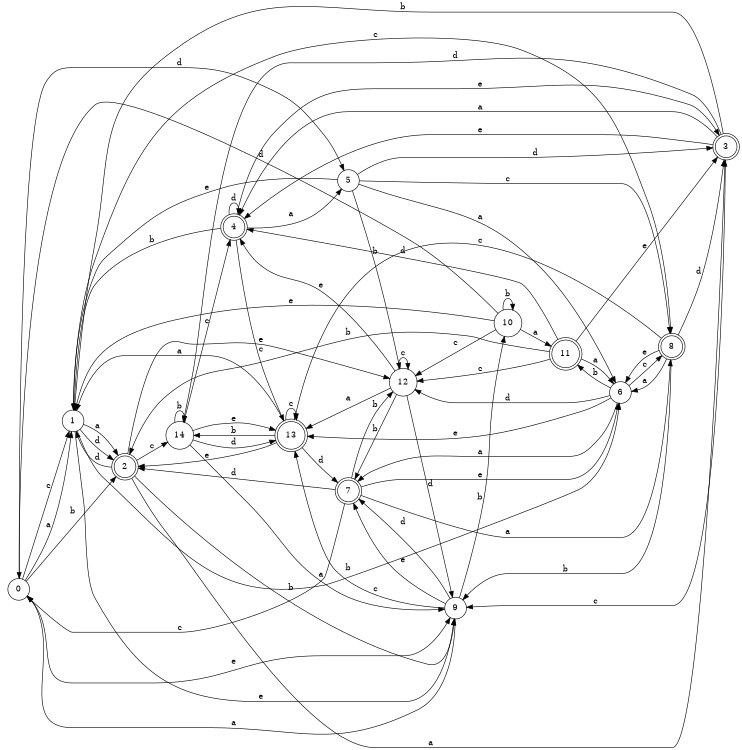 digraph n12_5 {
__start0 [label="" shape="none"];

rankdir=LR;
size="8,5";

s0 [style="filled", color="black", fillcolor="white" shape="circle", label="0"];
s1 [style="filled", color="black", fillcolor="white" shape="circle", label="1"];
s2 [style="rounded,filled", color="black", fillcolor="white" shape="doublecircle", label="2"];
s3 [style="rounded,filled", color="black", fillcolor="white" shape="doublecircle", label="3"];
s4 [style="rounded,filled", color="black", fillcolor="white" shape="doublecircle", label="4"];
s5 [style="filled", color="black", fillcolor="white" shape="circle", label="5"];
s6 [style="filled", color="black", fillcolor="white" shape="circle", label="6"];
s7 [style="rounded,filled", color="black", fillcolor="white" shape="doublecircle", label="7"];
s8 [style="rounded,filled", color="black", fillcolor="white" shape="doublecircle", label="8"];
s9 [style="filled", color="black", fillcolor="white" shape="circle", label="9"];
s10 [style="filled", color="black", fillcolor="white" shape="circle", label="10"];
s11 [style="rounded,filled", color="black", fillcolor="white" shape="doublecircle", label="11"];
s12 [style="filled", color="black", fillcolor="white" shape="circle", label="12"];
s13 [style="rounded,filled", color="black", fillcolor="white" shape="doublecircle", label="13"];
s14 [style="filled", color="black", fillcolor="white" shape="circle", label="14"];
s0 -> s1 [label="a"];
s0 -> s2 [label="b"];
s0 -> s1 [label="c"];
s0 -> s5 [label="d"];
s0 -> s9 [label="e"];
s1 -> s2 [label="a"];
s1 -> s6 [label="b"];
s1 -> s8 [label="c"];
s1 -> s2 [label="d"];
s1 -> s9 [label="e"];
s2 -> s3 [label="a"];
s2 -> s9 [label="b"];
s2 -> s14 [label="c"];
s2 -> s1 [label="d"];
s2 -> s12 [label="e"];
s3 -> s4 [label="a"];
s3 -> s1 [label="b"];
s3 -> s9 [label="c"];
s3 -> s14 [label="d"];
s3 -> s4 [label="e"];
s4 -> s5 [label="a"];
s4 -> s1 [label="b"];
s4 -> s13 [label="c"];
s4 -> s4 [label="d"];
s4 -> s3 [label="e"];
s5 -> s6 [label="a"];
s5 -> s12 [label="b"];
s5 -> s8 [label="c"];
s5 -> s3 [label="d"];
s5 -> s1 [label="e"];
s6 -> s7 [label="a"];
s6 -> s11 [label="b"];
s6 -> s8 [label="c"];
s6 -> s12 [label="d"];
s6 -> s13 [label="e"];
s7 -> s8 [label="a"];
s7 -> s12 [label="b"];
s7 -> s0 [label="c"];
s7 -> s2 [label="d"];
s7 -> s6 [label="e"];
s8 -> s6 [label="a"];
s8 -> s9 [label="b"];
s8 -> s13 [label="c"];
s8 -> s3 [label="d"];
s8 -> s6 [label="e"];
s9 -> s0 [label="a"];
s9 -> s10 [label="b"];
s9 -> s13 [label="c"];
s9 -> s7 [label="d"];
s9 -> s7 [label="e"];
s10 -> s11 [label="a"];
s10 -> s10 [label="b"];
s10 -> s12 [label="c"];
s10 -> s0 [label="d"];
s10 -> s1 [label="e"];
s11 -> s6 [label="a"];
s11 -> s2 [label="b"];
s11 -> s12 [label="c"];
s11 -> s4 [label="d"];
s11 -> s3 [label="e"];
s12 -> s13 [label="a"];
s12 -> s7 [label="b"];
s12 -> s12 [label="c"];
s12 -> s9 [label="d"];
s12 -> s4 [label="e"];
s13 -> s1 [label="a"];
s13 -> s14 [label="b"];
s13 -> s13 [label="c"];
s13 -> s7 [label="d"];
s13 -> s2 [label="e"];
s14 -> s9 [label="a"];
s14 -> s14 [label="b"];
s14 -> s4 [label="c"];
s14 -> s13 [label="d"];
s14 -> s13 [label="e"];

}
